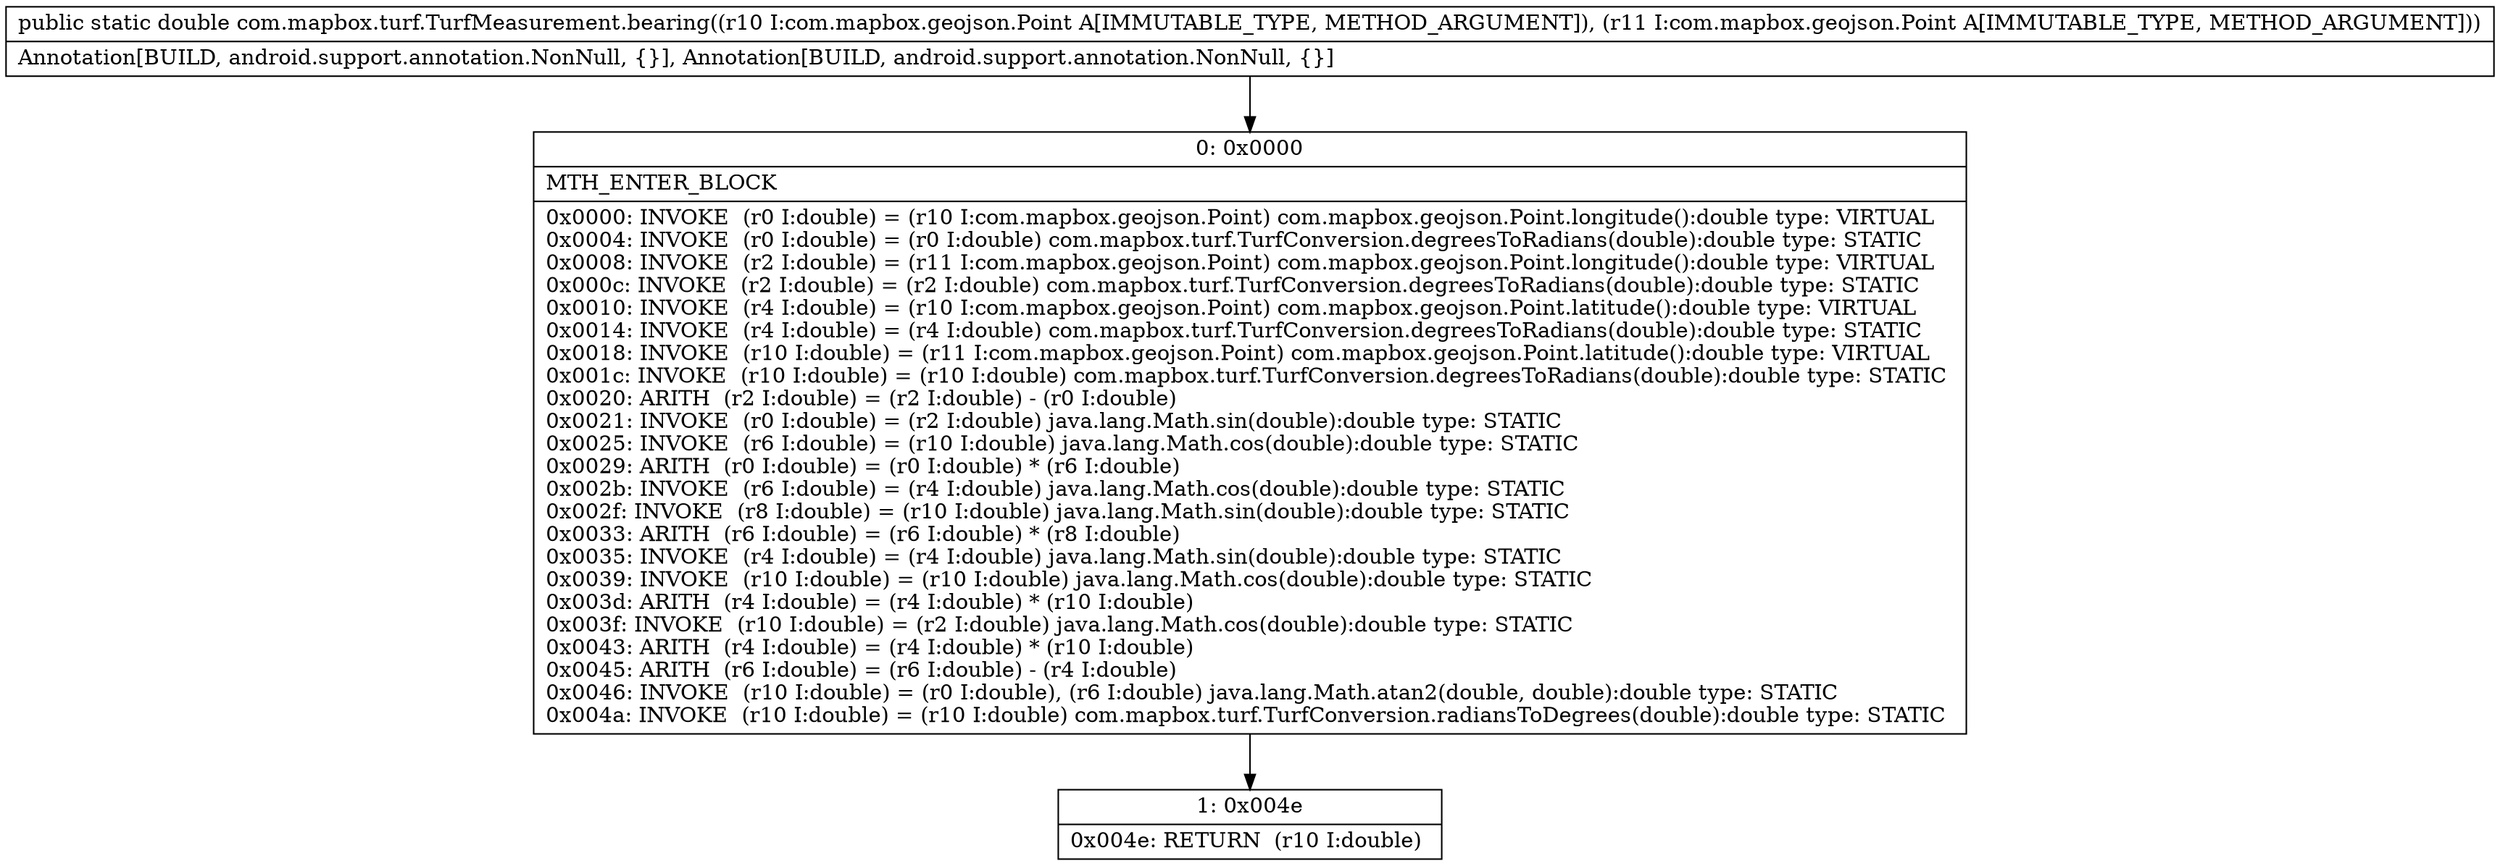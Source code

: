 digraph "CFG forcom.mapbox.turf.TurfMeasurement.bearing(Lcom\/mapbox\/geojson\/Point;Lcom\/mapbox\/geojson\/Point;)D" {
Node_0 [shape=record,label="{0\:\ 0x0000|MTH_ENTER_BLOCK\l|0x0000: INVOKE  (r0 I:double) = (r10 I:com.mapbox.geojson.Point) com.mapbox.geojson.Point.longitude():double type: VIRTUAL \l0x0004: INVOKE  (r0 I:double) = (r0 I:double) com.mapbox.turf.TurfConversion.degreesToRadians(double):double type: STATIC \l0x0008: INVOKE  (r2 I:double) = (r11 I:com.mapbox.geojson.Point) com.mapbox.geojson.Point.longitude():double type: VIRTUAL \l0x000c: INVOKE  (r2 I:double) = (r2 I:double) com.mapbox.turf.TurfConversion.degreesToRadians(double):double type: STATIC \l0x0010: INVOKE  (r4 I:double) = (r10 I:com.mapbox.geojson.Point) com.mapbox.geojson.Point.latitude():double type: VIRTUAL \l0x0014: INVOKE  (r4 I:double) = (r4 I:double) com.mapbox.turf.TurfConversion.degreesToRadians(double):double type: STATIC \l0x0018: INVOKE  (r10 I:double) = (r11 I:com.mapbox.geojson.Point) com.mapbox.geojson.Point.latitude():double type: VIRTUAL \l0x001c: INVOKE  (r10 I:double) = (r10 I:double) com.mapbox.turf.TurfConversion.degreesToRadians(double):double type: STATIC \l0x0020: ARITH  (r2 I:double) = (r2 I:double) \- (r0 I:double) \l0x0021: INVOKE  (r0 I:double) = (r2 I:double) java.lang.Math.sin(double):double type: STATIC \l0x0025: INVOKE  (r6 I:double) = (r10 I:double) java.lang.Math.cos(double):double type: STATIC \l0x0029: ARITH  (r0 I:double) = (r0 I:double) * (r6 I:double) \l0x002b: INVOKE  (r6 I:double) = (r4 I:double) java.lang.Math.cos(double):double type: STATIC \l0x002f: INVOKE  (r8 I:double) = (r10 I:double) java.lang.Math.sin(double):double type: STATIC \l0x0033: ARITH  (r6 I:double) = (r6 I:double) * (r8 I:double) \l0x0035: INVOKE  (r4 I:double) = (r4 I:double) java.lang.Math.sin(double):double type: STATIC \l0x0039: INVOKE  (r10 I:double) = (r10 I:double) java.lang.Math.cos(double):double type: STATIC \l0x003d: ARITH  (r4 I:double) = (r4 I:double) * (r10 I:double) \l0x003f: INVOKE  (r10 I:double) = (r2 I:double) java.lang.Math.cos(double):double type: STATIC \l0x0043: ARITH  (r4 I:double) = (r4 I:double) * (r10 I:double) \l0x0045: ARITH  (r6 I:double) = (r6 I:double) \- (r4 I:double) \l0x0046: INVOKE  (r10 I:double) = (r0 I:double), (r6 I:double) java.lang.Math.atan2(double, double):double type: STATIC \l0x004a: INVOKE  (r10 I:double) = (r10 I:double) com.mapbox.turf.TurfConversion.radiansToDegrees(double):double type: STATIC \l}"];
Node_1 [shape=record,label="{1\:\ 0x004e|0x004e: RETURN  (r10 I:double) \l}"];
MethodNode[shape=record,label="{public static double com.mapbox.turf.TurfMeasurement.bearing((r10 I:com.mapbox.geojson.Point A[IMMUTABLE_TYPE, METHOD_ARGUMENT]), (r11 I:com.mapbox.geojson.Point A[IMMUTABLE_TYPE, METHOD_ARGUMENT]))  | Annotation[BUILD, android.support.annotation.NonNull, \{\}], Annotation[BUILD, android.support.annotation.NonNull, \{\}]\l}"];
MethodNode -> Node_0;
Node_0 -> Node_1;
}

